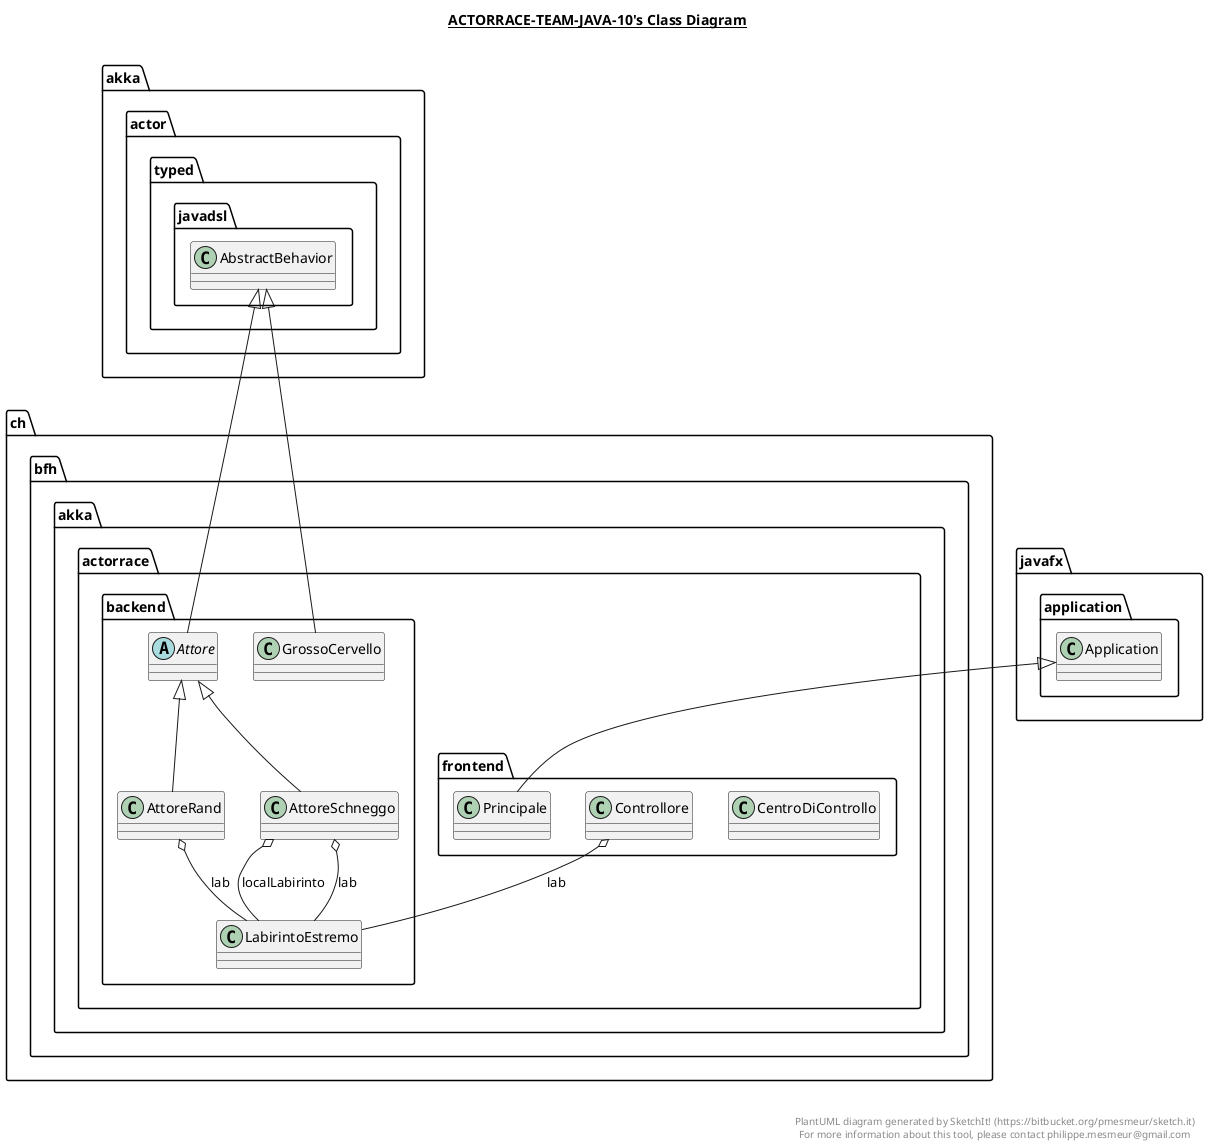 @startuml

title __ACTORRACE-TEAM-JAVA-10's Class Diagram__\n

    namespace ch.bfh.akka.actorrace.frontend {
      abstract class ch.bfh.akka.actorrace.backend.Attore {
      }
    }
  
  

    namespace ch.bfh.akka.actorrace.frontend {
      class ch.bfh.akka.actorrace.backend.AttoreRand {
      }
    }

  

    namespace ch.bfh.akka.actorrace.frontend {
      class ch.bfh.akka.actorrace.backend.AttoreSchneggo {
      }
    }
  
  

    namespace ch.bfh.akka.actorrace.frontend {
      class ch.bfh.akka.actorrace.backend.GrossoCervello {
      }
    }



    namespace ch.bfh.akka.actorrace.frontend {
      class ch.bfh.akka.actorrace.backend.LabirintoEstremo {
      }
    }

  

    namespace ch.bfh.akka.actorrace.frontend {
      class ch.bfh.akka.actorrace.frontend.CentroDiControllo {
      }
    }
 
  

    namespace ch.bfh.akka.actorrace.frontend {
      class ch.bfh.akka.actorrace.frontend.Controllore {
      }
    }
 
  

    namespace ch.bfh.akka.actorrace.frontend {
      class ch.bfh.akka.actorrace.frontend.Principale {
      }
    }
  

  ch.bfh.akka.actorrace.backend.Attore -up-|> akka.actor.typed.javadsl.AbstractBehavior
  ch.bfh.akka.actorrace.backend.AttoreRand -up-|> ch.bfh.akka.actorrace.backend.Attore
  ch.bfh.akka.actorrace.backend.AttoreRand o-- ch.bfh.akka.actorrace.backend.LabirintoEstremo : lab
  ch.bfh.akka.actorrace.backend.AttoreSchneggo -up-|> ch.bfh.akka.actorrace.backend.Attore
  ch.bfh.akka.actorrace.backend.AttoreSchneggo o-- ch.bfh.akka.actorrace.backend.LabirintoEstremo : lab
  ch.bfh.akka.actorrace.backend.AttoreSchneggo o-- ch.bfh.akka.actorrace.backend.LabirintoEstremo : localLabirinto
  ch.bfh.akka.actorrace.backend.GrossoCervello -up-|> akka.actor.typed.javadsl.AbstractBehavior
  ch.bfh.akka.actorrace.frontend.Controllore o-- ch.bfh.akka.actorrace.backend.LabirintoEstremo : lab
  ch.bfh.akka.actorrace.frontend.Principale -up-|> javafx.application.Application


right footer


PlantUML diagram generated by SketchIt! (https://bitbucket.org/pmesmeur/sketch.it)
For more information about this tool, please contact philippe.mesmeur@gmail.com
endfooter

@enduml
